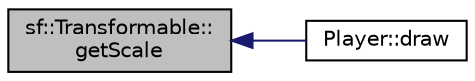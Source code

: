 digraph "sf::Transformable::getScale"
{
  edge [fontname="Helvetica",fontsize="10",labelfontname="Helvetica",labelfontsize="10"];
  node [fontname="Helvetica",fontsize="10",shape=record];
  rankdir="LR";
  Node10 [label="sf::Transformable::\lgetScale",height=0.2,width=0.4,color="black", fillcolor="grey75", style="filled", fontcolor="black"];
  Node10 -> Node11 [dir="back",color="midnightblue",fontsize="10",style="solid",fontname="Helvetica"];
  Node11 [label="Player::draw",height=0.2,width=0.4,color="black", fillcolor="white", style="filled",URL="$class_player.html#a0ca934f76860c378cd991a8a32f27edd",tooltip="Draw the object to a render target. "];
}

